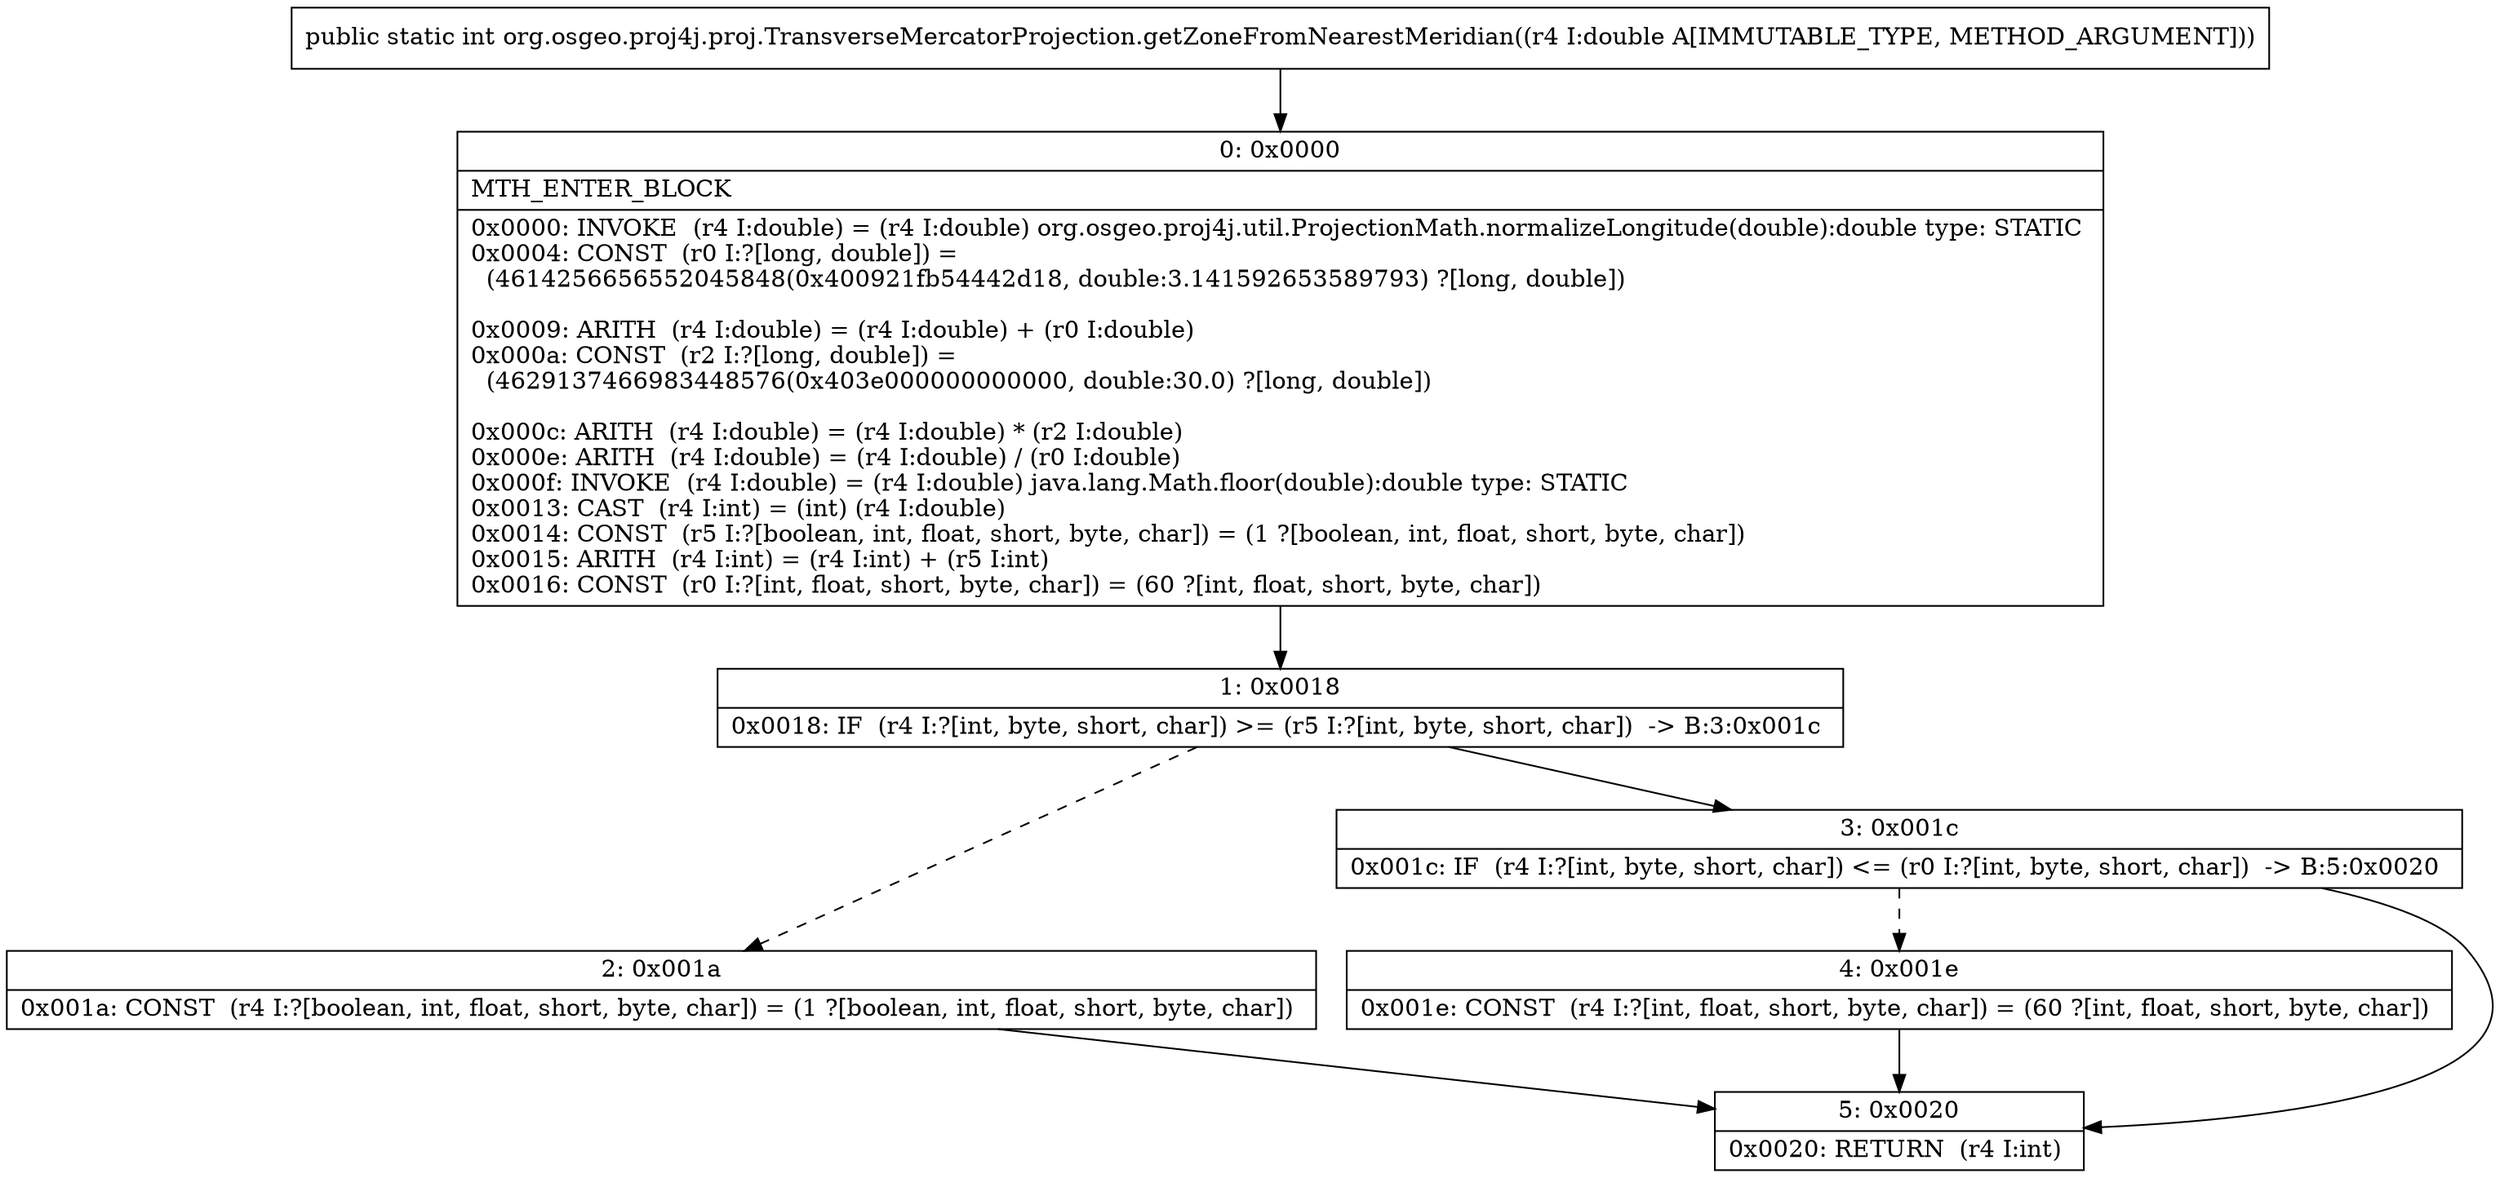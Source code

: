 digraph "CFG fororg.osgeo.proj4j.proj.TransverseMercatorProjection.getZoneFromNearestMeridian(D)I" {
Node_0 [shape=record,label="{0\:\ 0x0000|MTH_ENTER_BLOCK\l|0x0000: INVOKE  (r4 I:double) = (r4 I:double) org.osgeo.proj4j.util.ProjectionMath.normalizeLongitude(double):double type: STATIC \l0x0004: CONST  (r0 I:?[long, double]) = \l  (4614256656552045848(0x400921fb54442d18, double:3.141592653589793) ?[long, double])\l \l0x0009: ARITH  (r4 I:double) = (r4 I:double) + (r0 I:double) \l0x000a: CONST  (r2 I:?[long, double]) = \l  (4629137466983448576(0x403e000000000000, double:30.0) ?[long, double])\l \l0x000c: ARITH  (r4 I:double) = (r4 I:double) * (r2 I:double) \l0x000e: ARITH  (r4 I:double) = (r4 I:double) \/ (r0 I:double) \l0x000f: INVOKE  (r4 I:double) = (r4 I:double) java.lang.Math.floor(double):double type: STATIC \l0x0013: CAST  (r4 I:int) = (int) (r4 I:double) \l0x0014: CONST  (r5 I:?[boolean, int, float, short, byte, char]) = (1 ?[boolean, int, float, short, byte, char]) \l0x0015: ARITH  (r4 I:int) = (r4 I:int) + (r5 I:int) \l0x0016: CONST  (r0 I:?[int, float, short, byte, char]) = (60 ?[int, float, short, byte, char]) \l}"];
Node_1 [shape=record,label="{1\:\ 0x0018|0x0018: IF  (r4 I:?[int, byte, short, char]) \>= (r5 I:?[int, byte, short, char])  \-\> B:3:0x001c \l}"];
Node_2 [shape=record,label="{2\:\ 0x001a|0x001a: CONST  (r4 I:?[boolean, int, float, short, byte, char]) = (1 ?[boolean, int, float, short, byte, char]) \l}"];
Node_3 [shape=record,label="{3\:\ 0x001c|0x001c: IF  (r4 I:?[int, byte, short, char]) \<= (r0 I:?[int, byte, short, char])  \-\> B:5:0x0020 \l}"];
Node_4 [shape=record,label="{4\:\ 0x001e|0x001e: CONST  (r4 I:?[int, float, short, byte, char]) = (60 ?[int, float, short, byte, char]) \l}"];
Node_5 [shape=record,label="{5\:\ 0x0020|0x0020: RETURN  (r4 I:int) \l}"];
MethodNode[shape=record,label="{public static int org.osgeo.proj4j.proj.TransverseMercatorProjection.getZoneFromNearestMeridian((r4 I:double A[IMMUTABLE_TYPE, METHOD_ARGUMENT])) }"];
MethodNode -> Node_0;
Node_0 -> Node_1;
Node_1 -> Node_2[style=dashed];
Node_1 -> Node_3;
Node_2 -> Node_5;
Node_3 -> Node_4[style=dashed];
Node_3 -> Node_5;
Node_4 -> Node_5;
}

